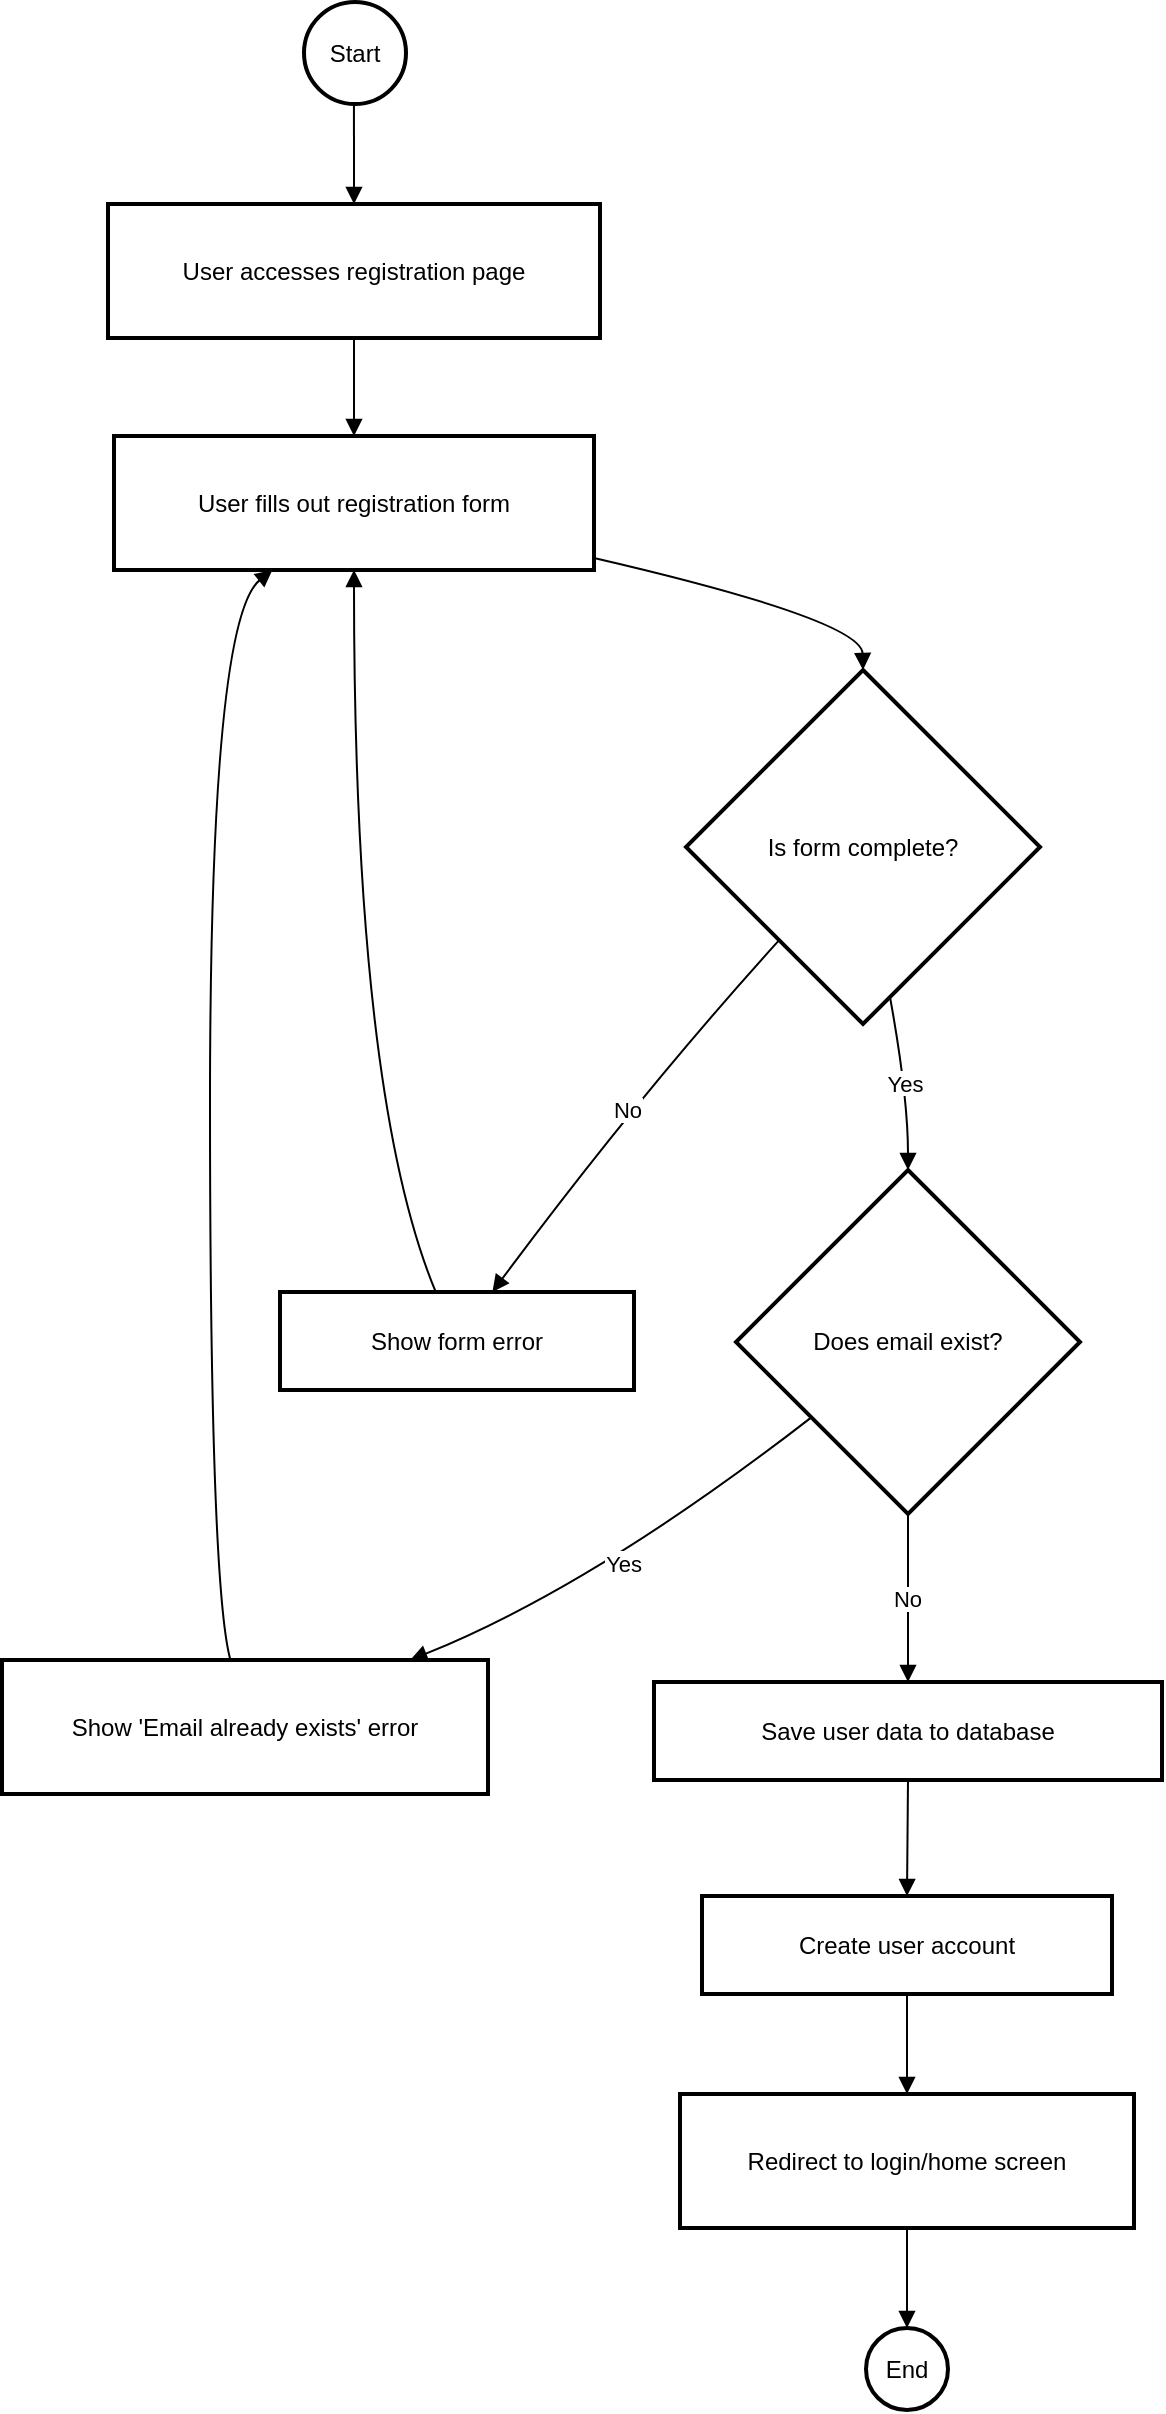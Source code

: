 <mxfile version="24.7.17">
  <diagram name="Page-1" id="oLXVhcQPoyziTqbPdPcM">
    <mxGraphModel dx="1434" dy="746" grid="1" gridSize="10" guides="1" tooltips="1" connect="1" arrows="1" fold="1" page="1" pageScale="1" pageWidth="850" pageHeight="1100" math="0" shadow="0">
      <root>
        <mxCell id="0" />
        <mxCell id="1" parent="0" />
        <mxCell id="O38cyDRtwLniDWvRTW-O-1" value="Start" style="ellipse;aspect=fixed;strokeWidth=2;whiteSpace=wrap;" vertex="1" parent="1">
          <mxGeometry x="301" y="70" width="51" height="51" as="geometry" />
        </mxCell>
        <mxCell id="O38cyDRtwLniDWvRTW-O-2" value="User accesses registration page" style="whiteSpace=wrap;strokeWidth=2;" vertex="1" parent="1">
          <mxGeometry x="203" y="171" width="246" height="67" as="geometry" />
        </mxCell>
        <mxCell id="O38cyDRtwLniDWvRTW-O-3" value="User fills out registration form" style="whiteSpace=wrap;strokeWidth=2;" vertex="1" parent="1">
          <mxGeometry x="206" y="287" width="240" height="67" as="geometry" />
        </mxCell>
        <mxCell id="O38cyDRtwLniDWvRTW-O-4" value="Is form complete?" style="rhombus;strokeWidth=2;whiteSpace=wrap;" vertex="1" parent="1">
          <mxGeometry x="492" y="404" width="177" height="177" as="geometry" />
        </mxCell>
        <mxCell id="O38cyDRtwLniDWvRTW-O-5" value="Does email exist?" style="rhombus;strokeWidth=2;whiteSpace=wrap;" vertex="1" parent="1">
          <mxGeometry x="517" y="654" width="172" height="172" as="geometry" />
        </mxCell>
        <mxCell id="O38cyDRtwLniDWvRTW-O-6" value="Show form error" style="whiteSpace=wrap;strokeWidth=2;" vertex="1" parent="1">
          <mxGeometry x="289" y="715" width="177" height="49" as="geometry" />
        </mxCell>
        <mxCell id="O38cyDRtwLniDWvRTW-O-7" value="Show &#39;Email already exists&#39; error" style="whiteSpace=wrap;strokeWidth=2;" vertex="1" parent="1">
          <mxGeometry x="150" y="899" width="243" height="67" as="geometry" />
        </mxCell>
        <mxCell id="O38cyDRtwLniDWvRTW-O-8" value="Save user data to database" style="whiteSpace=wrap;strokeWidth=2;" vertex="1" parent="1">
          <mxGeometry x="476" y="910" width="254" height="49" as="geometry" />
        </mxCell>
        <mxCell id="O38cyDRtwLniDWvRTW-O-9" value="Create user account" style="whiteSpace=wrap;strokeWidth=2;" vertex="1" parent="1">
          <mxGeometry x="500" y="1017" width="205" height="49" as="geometry" />
        </mxCell>
        <mxCell id="O38cyDRtwLniDWvRTW-O-10" value="Redirect to login/home screen" style="whiteSpace=wrap;strokeWidth=2;" vertex="1" parent="1">
          <mxGeometry x="489" y="1116" width="227" height="67" as="geometry" />
        </mxCell>
        <mxCell id="O38cyDRtwLniDWvRTW-O-11" value="End" style="ellipse;aspect=fixed;strokeWidth=2;whiteSpace=wrap;" vertex="1" parent="1">
          <mxGeometry x="582" y="1233" width="41" height="41" as="geometry" />
        </mxCell>
        <mxCell id="O38cyDRtwLniDWvRTW-O-12" value="" style="curved=1;startArrow=none;endArrow=block;exitX=0.49;exitY=0.99;entryX=0.5;entryY=-0.01;rounded=0;" edge="1" parent="1" source="O38cyDRtwLniDWvRTW-O-1" target="O38cyDRtwLniDWvRTW-O-2">
          <mxGeometry relative="1" as="geometry">
            <Array as="points" />
          </mxGeometry>
        </mxCell>
        <mxCell id="O38cyDRtwLniDWvRTW-O-13" value="" style="curved=1;startArrow=none;endArrow=block;exitX=0.5;exitY=0.99;entryX=0.5;entryY=0;rounded=0;" edge="1" parent="1" source="O38cyDRtwLniDWvRTW-O-2" target="O38cyDRtwLniDWvRTW-O-3">
          <mxGeometry relative="1" as="geometry">
            <Array as="points" />
          </mxGeometry>
        </mxCell>
        <mxCell id="O38cyDRtwLniDWvRTW-O-14" value="" style="curved=1;startArrow=none;endArrow=block;exitX=1;exitY=0.91;entryX=0.5;entryY=0;rounded=0;" edge="1" parent="1" source="O38cyDRtwLniDWvRTW-O-3" target="O38cyDRtwLniDWvRTW-O-4">
          <mxGeometry relative="1" as="geometry">
            <Array as="points">
              <mxPoint x="580" y="379" />
            </Array>
          </mxGeometry>
        </mxCell>
        <mxCell id="O38cyDRtwLniDWvRTW-O-15" value="Yes" style="curved=1;startArrow=none;endArrow=block;exitX=0.59;exitY=1;entryX=0.5;entryY=0;rounded=0;" edge="1" parent="1" source="O38cyDRtwLniDWvRTW-O-4" target="O38cyDRtwLniDWvRTW-O-5">
          <mxGeometry relative="1" as="geometry">
            <Array as="points">
              <mxPoint x="603" y="617" />
            </Array>
          </mxGeometry>
        </mxCell>
        <mxCell id="O38cyDRtwLniDWvRTW-O-16" value="No" style="curved=1;startArrow=none;endArrow=block;exitX=0.05;exitY=1;entryX=0.6;entryY=0;rounded=0;" edge="1" parent="1" source="O38cyDRtwLniDWvRTW-O-4" target="O38cyDRtwLniDWvRTW-O-6">
          <mxGeometry relative="1" as="geometry">
            <Array as="points">
              <mxPoint x="468" y="617" />
            </Array>
          </mxGeometry>
        </mxCell>
        <mxCell id="O38cyDRtwLniDWvRTW-O-17" value="" style="curved=1;startArrow=none;endArrow=block;exitX=0.44;exitY=0;entryX=0.5;entryY=1;rounded=0;" edge="1" parent="1" source="O38cyDRtwLniDWvRTW-O-6" target="O38cyDRtwLniDWvRTW-O-3">
          <mxGeometry relative="1" as="geometry">
            <Array as="points">
              <mxPoint x="326" y="617" />
            </Array>
          </mxGeometry>
        </mxCell>
        <mxCell id="O38cyDRtwLniDWvRTW-O-18" value="Yes" style="curved=1;startArrow=none;endArrow=block;exitX=0;exitY=0.89;entryX=0.84;entryY=0;rounded=0;" edge="1" parent="1" source="O38cyDRtwLniDWvRTW-O-5" target="O38cyDRtwLniDWvRTW-O-7">
          <mxGeometry relative="1" as="geometry">
            <Array as="points">
              <mxPoint x="446" y="862" />
            </Array>
          </mxGeometry>
        </mxCell>
        <mxCell id="O38cyDRtwLniDWvRTW-O-19" value="" style="curved=1;startArrow=none;endArrow=block;exitX=0.47;exitY=0;entryX=0.33;entryY=1;rounded=0;" edge="1" parent="1" source="O38cyDRtwLniDWvRTW-O-7" target="O38cyDRtwLniDWvRTW-O-3">
          <mxGeometry relative="1" as="geometry">
            <Array as="points">
              <mxPoint x="254" y="862" />
              <mxPoint x="254" y="379" />
            </Array>
          </mxGeometry>
        </mxCell>
        <mxCell id="O38cyDRtwLniDWvRTW-O-20" value="No" style="curved=1;startArrow=none;endArrow=block;exitX=0.5;exitY=1;entryX=0.5;entryY=-0.01;rounded=0;exitDx=0;exitDy=0;" edge="1" parent="1" source="O38cyDRtwLniDWvRTW-O-5" target="O38cyDRtwLniDWvRTW-O-8">
          <mxGeometry relative="1" as="geometry">
            <Array as="points" />
          </mxGeometry>
        </mxCell>
        <mxCell id="O38cyDRtwLniDWvRTW-O-21" value="" style="curved=1;startArrow=none;endArrow=block;exitX=0.5;exitY=0.99;entryX=0.5;entryY=0.01;rounded=0;" edge="1" parent="1" source="O38cyDRtwLniDWvRTW-O-8" target="O38cyDRtwLniDWvRTW-O-9">
          <mxGeometry relative="1" as="geometry">
            <Array as="points" />
          </mxGeometry>
        </mxCell>
        <mxCell id="O38cyDRtwLniDWvRTW-O-22" value="" style="curved=1;startArrow=none;endArrow=block;exitX=0.5;exitY=1.01;entryX=0.5;entryY=0.01;rounded=0;" edge="1" parent="1" source="O38cyDRtwLniDWvRTW-O-9" target="O38cyDRtwLniDWvRTW-O-10">
          <mxGeometry relative="1" as="geometry">
            <Array as="points" />
          </mxGeometry>
        </mxCell>
        <mxCell id="O38cyDRtwLniDWvRTW-O-23" value="" style="curved=1;startArrow=none;endArrow=block;exitX=0.5;exitY=1;entryX=0.5;entryY=0;rounded=0;" edge="1" parent="1" source="O38cyDRtwLniDWvRTW-O-10" target="O38cyDRtwLniDWvRTW-O-11">
          <mxGeometry relative="1" as="geometry">
            <Array as="points" />
          </mxGeometry>
        </mxCell>
      </root>
    </mxGraphModel>
  </diagram>
</mxfile>

